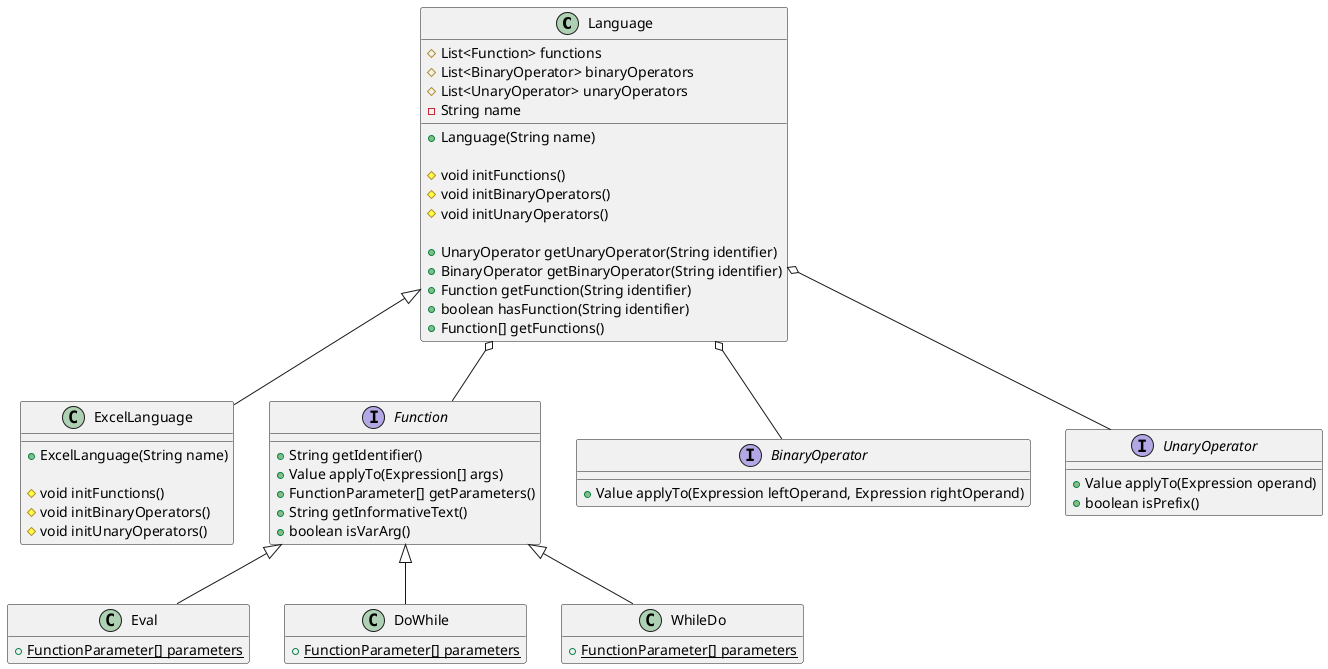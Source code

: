 @startuml  dm.png
skinparam packageStyle rect
skinparam defaultFontName FG Virgil
skinparam shadowing false

hide empty methods

Language <|-- ExcelLanguage

Language o-- Function
Language o-- BinaryOperator
Language o-- UnaryOperator

Function <|-- Eval
Function <|-- DoWhile
Function <|-- WhileDo

class ExcelLanguage {
	+ExcelLanguage(String name)

	#void initFunctions()
	#void initBinaryOperators()
	#void initUnaryOperators()
}

class Language {
	#List<Function> functions
	#List<BinaryOperator> binaryOperators
	#List<UnaryOperator> unaryOperators
	-String name

	+Language(String name)

	#void initFunctions()
	#void initBinaryOperators()
	#void initUnaryOperators()

	+UnaryOperator getUnaryOperator(String identifier)
	+BinaryOperator getBinaryOperator(String identifier)
	+Function getFunction(String identifier)
	+boolean hasFunction(String identifier)
	+Function[] getFunctions()
}

interface Function {
	+String getIdentifier()
	+Value applyTo(Expression[] args)
	+FunctionParameter[] getParameters()
	+String getInformativeText()
	+boolean isVarArg()
}

interface BinaryOperator {
	+Value applyTo(Expression leftOperand, Expression rightOperand)
}

interface UnaryOperator {
	+Value applyTo(Expression operand)
	+boolean isPrefix()
}

class Eval {
	{static} +FunctionParameter[] parameters
}

class DoWhile {
	{static} +FunctionParameter[] parameters
}

class WhileDo {
	{static} +FunctionParameter[] parameters
}

@enduml